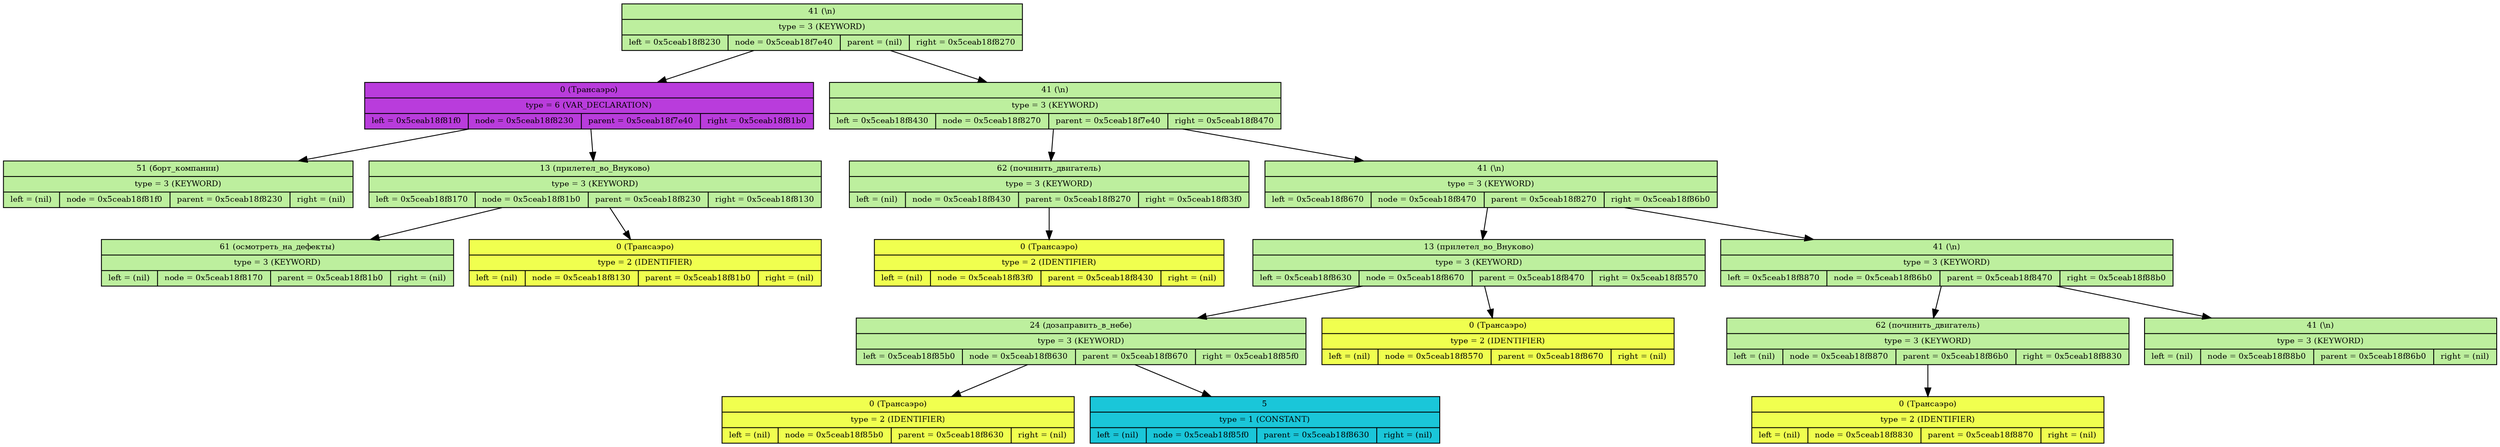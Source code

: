 digraph
{
	node[fontsize=9]

	node_0x5ceab18f7e40 [shape=record, label = "{41 (\\n)| type = 3 (KEYWORD) | {left = 0x5ceab18f8230 | node = 0x5ceab18f7e40 | parent = (nil) | right = 0x5ceab18f8270}}" style="filled",fillcolor="#BDEF9E"]

	node_0x5ceab18f8230 [shape=record, label = "{0 (Трансаэро)| type = 6 (VAR_DECLARATION) | {left = 0x5ceab18f81f0 | node = 0x5ceab18f8230 | parent = 0x5ceab18f7e40 | right = 0x5ceab18f81b0}}" style="filled",fillcolor="#B93CDC"]

	edge[color="black",fontsize=12]
	node_0x5ceab18f7e40 -> node_0x5ceab18f8230

	node_0x5ceab18f81f0 [shape=record, label = "{51 (борт_компании)| type = 3 (KEYWORD) | {left = (nil) | node = 0x5ceab18f81f0 | parent = 0x5ceab18f8230 | right = (nil)}}" style="filled",fillcolor="#BDEF9E"]

	edge[color="black",fontsize=12]
	node_0x5ceab18f8230 -> node_0x5ceab18f81f0

	node_0x5ceab18f81b0 [shape=record, label = "{13 (прилетел_во_Внуково)| type = 3 (KEYWORD) | {left = 0x5ceab18f8170 | node = 0x5ceab18f81b0 | parent = 0x5ceab18f8230 | right = 0x5ceab18f8130}}" style="filled",fillcolor="#BDEF9E"]

	edge[color="black",fontsize=12]
	node_0x5ceab18f8230 -> node_0x5ceab18f81b0

	node_0x5ceab18f8170 [shape=record, label = "{61 (осмотреть_на_дефекты)| type = 3 (KEYWORD) | {left = (nil) | node = 0x5ceab18f8170 | parent = 0x5ceab18f81b0 | right = (nil)}}" style="filled",fillcolor="#BDEF9E"]

	edge[color="black",fontsize=12]
	node_0x5ceab18f81b0 -> node_0x5ceab18f8170

	node_0x5ceab18f8130 [shape=record, label = "{0 (Трансаэро)| type = 2 (IDENTIFIER) | {left = (nil) | node = 0x5ceab18f8130 | parent = 0x5ceab18f81b0 | right = (nil)}}" style="filled",fillcolor="#F0FF4F"]

	edge[color="black",fontsize=12]
	node_0x5ceab18f81b0 -> node_0x5ceab18f8130

	node_0x5ceab18f8270 [shape=record, label = "{41 (\\n)| type = 3 (KEYWORD) | {left = 0x5ceab18f8430 | node = 0x5ceab18f8270 | parent = 0x5ceab18f7e40 | right = 0x5ceab18f8470}}" style="filled",fillcolor="#BDEF9E"]

	edge[color="black",fontsize=12]
	node_0x5ceab18f7e40 -> node_0x5ceab18f8270

	node_0x5ceab18f8430 [shape=record, label = "{62 (починить_двигатель)| type = 3 (KEYWORD) | {left = (nil) | node = 0x5ceab18f8430 | parent = 0x5ceab18f8270 | right = 0x5ceab18f83f0}}" style="filled",fillcolor="#BDEF9E"]

	edge[color="black",fontsize=12]
	node_0x5ceab18f8270 -> node_0x5ceab18f8430

	node_0x5ceab18f83f0 [shape=record, label = "{0 (Трансаэро)| type = 2 (IDENTIFIER) | {left = (nil) | node = 0x5ceab18f83f0 | parent = 0x5ceab18f8430 | right = (nil)}}" style="filled",fillcolor="#F0FF4F"]

	edge[color="black",fontsize=12]
	node_0x5ceab18f8430 -> node_0x5ceab18f83f0

	node_0x5ceab18f8470 [shape=record, label = "{41 (\\n)| type = 3 (KEYWORD) | {left = 0x5ceab18f8670 | node = 0x5ceab18f8470 | parent = 0x5ceab18f8270 | right = 0x5ceab18f86b0}}" style="filled",fillcolor="#BDEF9E"]

	edge[color="black",fontsize=12]
	node_0x5ceab18f8270 -> node_0x5ceab18f8470

	node_0x5ceab18f8670 [shape=record, label = "{13 (прилетел_во_Внуково)| type = 3 (KEYWORD) | {left = 0x5ceab18f8630 | node = 0x5ceab18f8670 | parent = 0x5ceab18f8470 | right = 0x5ceab18f8570}}" style="filled",fillcolor="#BDEF9E"]

	edge[color="black",fontsize=12]
	node_0x5ceab18f8470 -> node_0x5ceab18f8670

	node_0x5ceab18f8630 [shape=record, label = "{24 (дозаправить_в_небе)| type = 3 (KEYWORD) | {left = 0x5ceab18f85b0 | node = 0x5ceab18f8630 | parent = 0x5ceab18f8670 | right = 0x5ceab18f85f0}}" style="filled",fillcolor="#BDEF9E"]

	edge[color="black",fontsize=12]
	node_0x5ceab18f8670 -> node_0x5ceab18f8630

	node_0x5ceab18f85b0 [shape=record, label = "{0 (Трансаэро)| type = 2 (IDENTIFIER) | {left = (nil) | node = 0x5ceab18f85b0 | parent = 0x5ceab18f8630 | right = (nil)}}" style="filled",fillcolor="#F0FF4F"]

	edge[color="black",fontsize=12]
	node_0x5ceab18f8630 -> node_0x5ceab18f85b0

	node_0x5ceab18f85f0 [shape=record, label = "{5| type = 1 (CONSTANT) | {left = (nil) | node = 0x5ceab18f85f0 | parent = 0x5ceab18f8630 | right = (nil)}}" style="filled",fillcolor="#1AC6D9"]

	edge[color="black",fontsize=12]
	node_0x5ceab18f8630 -> node_0x5ceab18f85f0

	node_0x5ceab18f8570 [shape=record, label = "{0 (Трансаэро)| type = 2 (IDENTIFIER) | {left = (nil) | node = 0x5ceab18f8570 | parent = 0x5ceab18f8670 | right = (nil)}}" style="filled",fillcolor="#F0FF4F"]

	edge[color="black",fontsize=12]
	node_0x5ceab18f8670 -> node_0x5ceab18f8570

	node_0x5ceab18f86b0 [shape=record, label = "{41 (\\n)| type = 3 (KEYWORD) | {left = 0x5ceab18f8870 | node = 0x5ceab18f86b0 | parent = 0x5ceab18f8470 | right = 0x5ceab18f88b0}}" style="filled",fillcolor="#BDEF9E"]

	edge[color="black",fontsize=12]
	node_0x5ceab18f8470 -> node_0x5ceab18f86b0

	node_0x5ceab18f8870 [shape=record, label = "{62 (починить_двигатель)| type = 3 (KEYWORD) | {left = (nil) | node = 0x5ceab18f8870 | parent = 0x5ceab18f86b0 | right = 0x5ceab18f8830}}" style="filled",fillcolor="#BDEF9E"]

	edge[color="black",fontsize=12]
	node_0x5ceab18f86b0 -> node_0x5ceab18f8870

	node_0x5ceab18f8830 [shape=record, label = "{0 (Трансаэро)| type = 2 (IDENTIFIER) | {left = (nil) | node = 0x5ceab18f8830 | parent = 0x5ceab18f8870 | right = (nil)}}" style="filled",fillcolor="#F0FF4F"]

	edge[color="black",fontsize=12]
	node_0x5ceab18f8870 -> node_0x5ceab18f8830

	node_0x5ceab18f88b0 [shape=record, label = "{41 (\\n)| type = 3 (KEYWORD) | {left = (nil) | node = 0x5ceab18f88b0 | parent = 0x5ceab18f86b0 | right = (nil)}}" style="filled",fillcolor="#BDEF9E"]

	edge[color="black",fontsize=12]
	node_0x5ceab18f86b0 -> node_0x5ceab18f88b0

	}